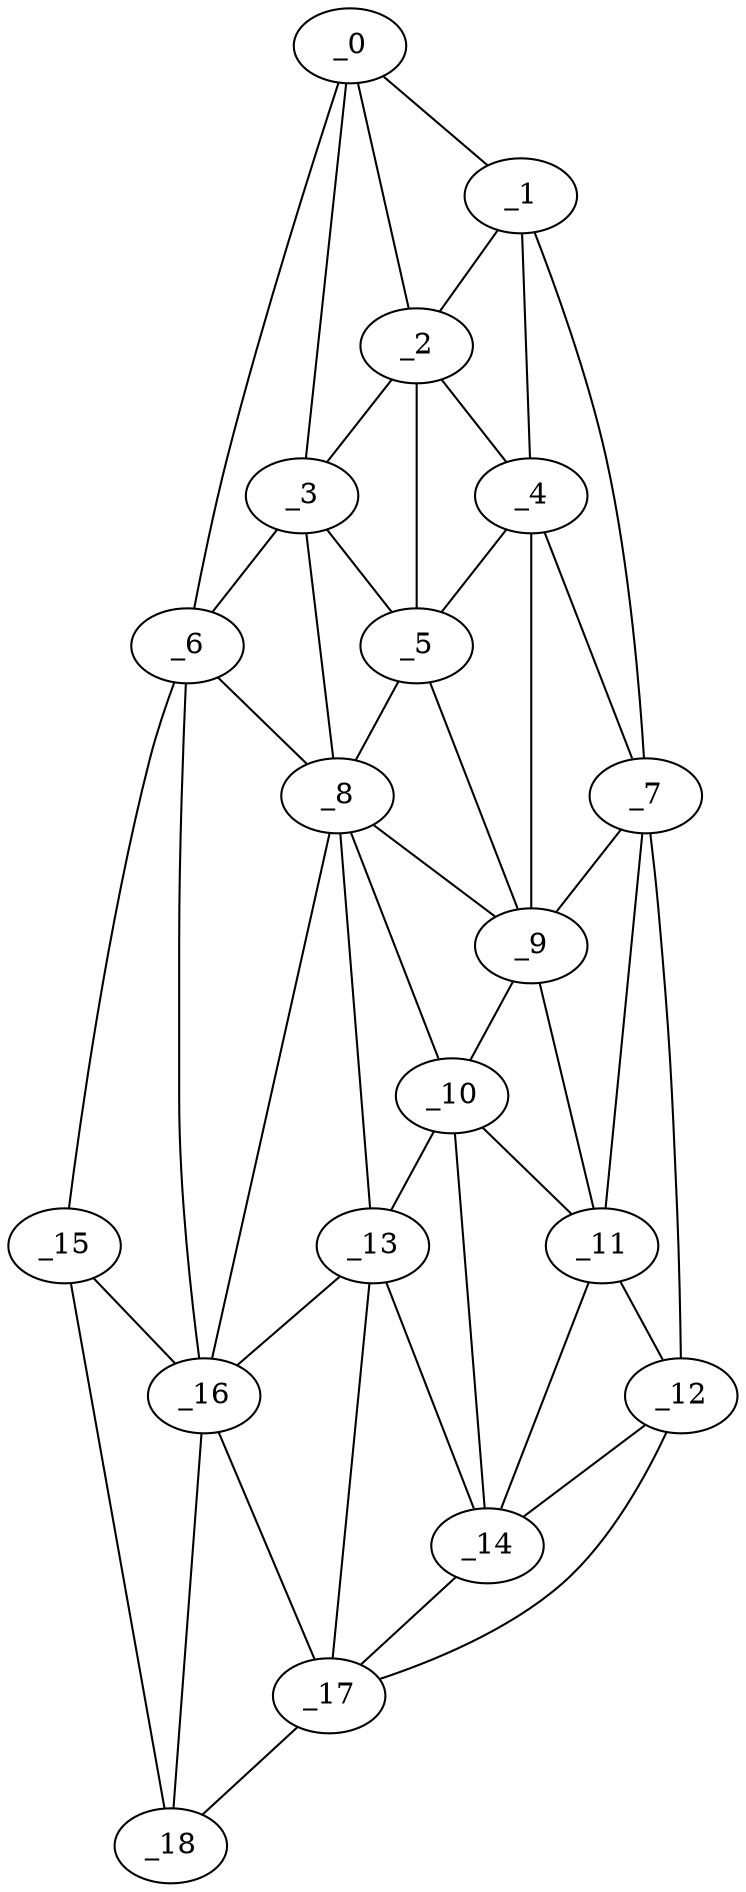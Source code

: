 graph "obj57__255.gxl" {
	_0	 [x=16,
		y=58];
	_1	 [x=19,
		y=28];
	_0 -- _1	 [valence=1];
	_2	 [x=35,
		y=45];
	_0 -- _2	 [valence=2];
	_3	 [x=48,
		y=56];
	_0 -- _3	 [valence=1];
	_6	 [x=57,
		y=120];
	_0 -- _6	 [valence=1];
	_1 -- _2	 [valence=2];
	_4	 [x=52,
		y=24];
	_1 -- _4	 [valence=2];
	_7	 [x=60,
		y=12];
	_1 -- _7	 [valence=1];
	_2 -- _3	 [valence=1];
	_2 -- _4	 [valence=2];
	_5	 [x=52,
		y=45];
	_2 -- _5	 [valence=2];
	_3 -- _5	 [valence=2];
	_3 -- _6	 [valence=1];
	_8	 [x=61,
		y=52];
	_3 -- _8	 [valence=2];
	_4 -- _5	 [valence=2];
	_4 -- _7	 [valence=2];
	_9	 [x=64,
		y=22];
	_4 -- _9	 [valence=1];
	_5 -- _8	 [valence=1];
	_5 -- _9	 [valence=2];
	_6 -- _8	 [valence=2];
	_15	 [x=105,
		y=115];
	_6 -- _15	 [valence=1];
	_16	 [x=106,
		y=64];
	_6 -- _16	 [valence=2];
	_7 -- _9	 [valence=2];
	_11	 [x=87,
		y=14];
	_7 -- _11	 [valence=2];
	_12	 [x=91,
		y=6];
	_7 -- _12	 [valence=1];
	_8 -- _9	 [valence=2];
	_10	 [x=82,
		y=35];
	_8 -- _10	 [valence=2];
	_13	 [x=92,
		y=47];
	_8 -- _13	 [valence=2];
	_8 -- _16	 [valence=2];
	_9 -- _10	 [valence=1];
	_9 -- _11	 [valence=2];
	_10 -- _11	 [valence=1];
	_10 -- _13	 [valence=1];
	_14	 [x=95,
		y=37];
	_10 -- _14	 [valence=2];
	_11 -- _12	 [valence=2];
	_11 -- _14	 [valence=2];
	_12 -- _14	 [valence=2];
	_17	 [x=112,
		y=50];
	_12 -- _17	 [valence=1];
	_13 -- _14	 [valence=2];
	_13 -- _16	 [valence=2];
	_13 -- _17	 [valence=2];
	_14 -- _17	 [valence=1];
	_15 -- _16	 [valence=1];
	_18	 [x=112,
		y=58];
	_15 -- _18	 [valence=1];
	_16 -- _17	 [valence=1];
	_16 -- _18	 [valence=2];
	_17 -- _18	 [valence=1];
}

